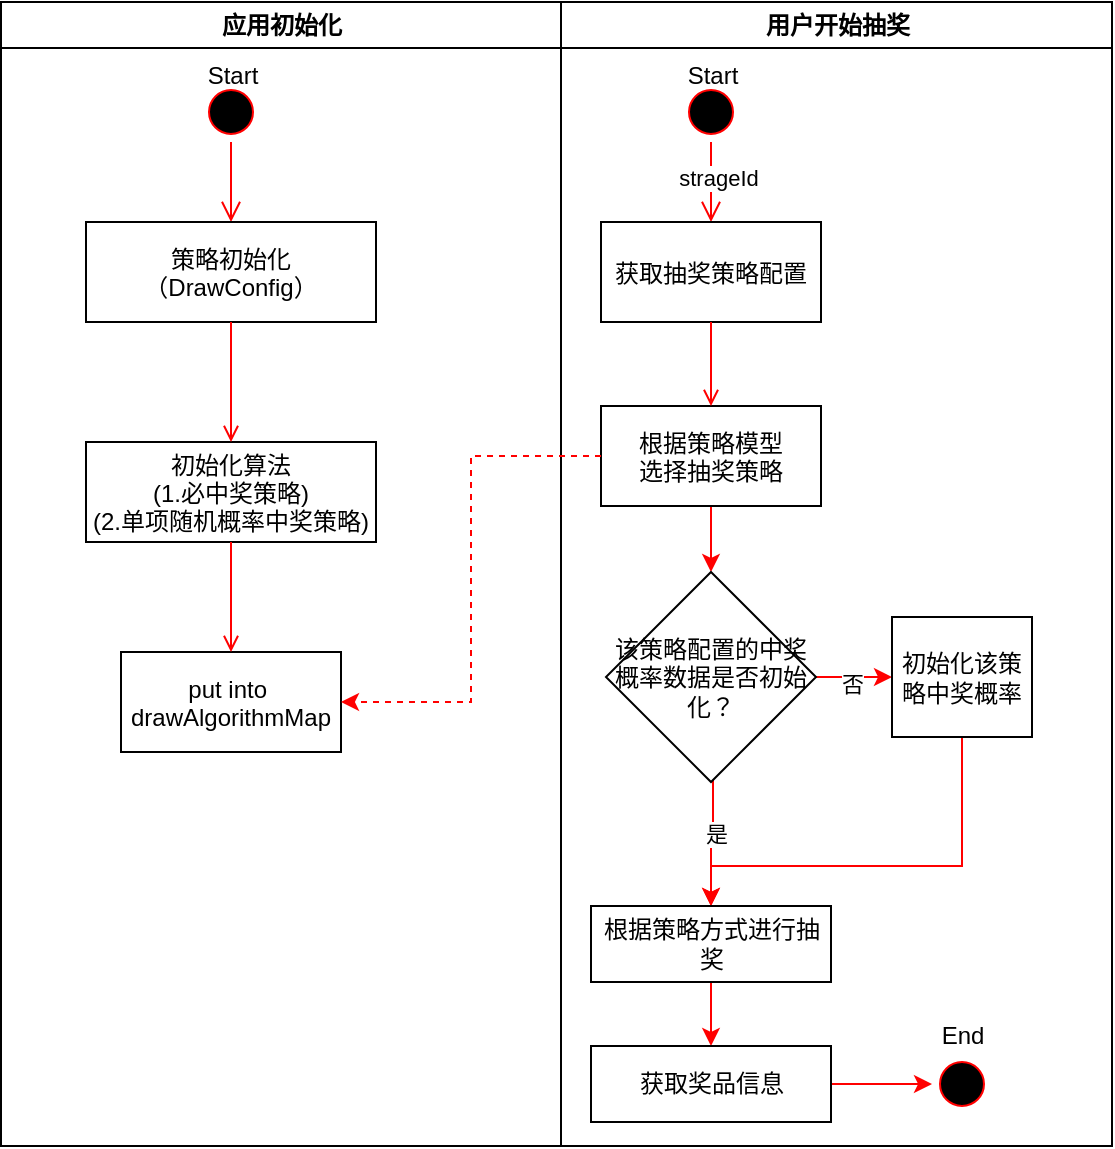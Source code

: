 <mxfile version="21.5.2" type="github">
  <diagram name="Page-1" id="e7e014a7-5840-1c2e-5031-d8a46d1fe8dd">
    <mxGraphModel dx="1173" dy="743" grid="1" gridSize="10" guides="1" tooltips="1" connect="1" arrows="1" fold="1" page="1" pageScale="1" pageWidth="1169" pageHeight="826" background="none" math="0" shadow="0">
      <root>
        <mxCell id="0" />
        <mxCell id="1" parent="0" />
        <mxCell id="2" value="应用初始化" style="swimlane;whiteSpace=wrap" parent="1" vertex="1">
          <mxGeometry x="164.5" y="128" width="280" height="572" as="geometry" />
        </mxCell>
        <mxCell id="5" value="" style="ellipse;shape=startState;fillColor=#000000;strokeColor=#ff0000;" parent="2" vertex="1">
          <mxGeometry x="100" y="40" width="30" height="30" as="geometry" />
        </mxCell>
        <mxCell id="6" value="" style="edgeStyle=elbowEdgeStyle;elbow=horizontal;verticalAlign=bottom;endArrow=open;endSize=8;strokeColor=#FF0000;endFill=1;rounded=0" parent="2" source="5" target="7" edge="1">
          <mxGeometry x="100" y="40" as="geometry">
            <mxPoint x="115" y="110" as="targetPoint" />
          </mxGeometry>
        </mxCell>
        <mxCell id="7" value="策略初始化&#xa;（DrawConfig）" style="" parent="2" vertex="1">
          <mxGeometry x="42.5" y="110" width="145" height="50" as="geometry" />
        </mxCell>
        <mxCell id="8" value="初始化算法&#xa;(1.必中奖策略)&#xa;(2.单项随机概率中奖策略)" style="" parent="2" vertex="1">
          <mxGeometry x="42.5" y="220" width="145" height="50" as="geometry" />
        </mxCell>
        <mxCell id="9" value="" style="endArrow=open;strokeColor=#FF0000;endFill=1;rounded=0" parent="2" source="7" target="8" edge="1">
          <mxGeometry relative="1" as="geometry" />
        </mxCell>
        <mxCell id="10" value="put into &#xa;drawAlgorithmMap" style="" parent="2" vertex="1">
          <mxGeometry x="60" y="325" width="110" height="50" as="geometry" />
        </mxCell>
        <mxCell id="11" value="" style="endArrow=open;strokeColor=#FF0000;endFill=1;rounded=0" parent="2" source="8" target="10" edge="1">
          <mxGeometry relative="1" as="geometry" />
        </mxCell>
        <mxCell id="8-UjEIPzGMRAqslCjQFr-67" value="Start" style="text;html=1;align=center;verticalAlign=middle;resizable=0;points=[];autosize=1;strokeColor=none;fillColor=none;" vertex="1" parent="2">
          <mxGeometry x="90" y="22" width="50" height="30" as="geometry" />
        </mxCell>
        <mxCell id="3" value="用户开始抽奖" style="swimlane;whiteSpace=wrap" parent="1" vertex="1">
          <mxGeometry x="444.5" y="128" width="275.5" height="572" as="geometry" />
        </mxCell>
        <mxCell id="13" value="" style="ellipse;shape=startState;fillColor=#000000;strokeColor=#ff0000;" parent="3" vertex="1">
          <mxGeometry x="60" y="40" width="30" height="30" as="geometry" />
        </mxCell>
        <mxCell id="14" value="" style="edgeStyle=elbowEdgeStyle;elbow=horizontal;verticalAlign=bottom;endArrow=open;endSize=8;strokeColor=#FF0000;endFill=1;rounded=0" parent="3" source="13" target="15" edge="1">
          <mxGeometry x="40" y="20" as="geometry">
            <mxPoint x="55" y="90" as="targetPoint" />
          </mxGeometry>
        </mxCell>
        <mxCell id="8-UjEIPzGMRAqslCjQFr-41" value="strageId" style="edgeLabel;html=1;align=center;verticalAlign=middle;resizable=0;points=[];" vertex="1" connectable="0" parent="14">
          <mxGeometry relative="1" as="geometry">
            <mxPoint x="3" y="-2" as="offset" />
          </mxGeometry>
        </mxCell>
        <mxCell id="15" value="获取抽奖策略配置" style="" parent="3" vertex="1">
          <mxGeometry x="20" y="110" width="110" height="50" as="geometry" />
        </mxCell>
        <mxCell id="8-UjEIPzGMRAqslCjQFr-47" value="" style="edgeStyle=orthogonalEdgeStyle;rounded=0;orthogonalLoop=1;jettySize=auto;html=1;strokeColor=#ff0000;" edge="1" parent="3" source="16" target="8-UjEIPzGMRAqslCjQFr-46">
          <mxGeometry relative="1" as="geometry" />
        </mxCell>
        <mxCell id="16" value="根据策略模型&#xa;选择抽奖策略" style="" parent="3" vertex="1">
          <mxGeometry x="20" y="202" width="110" height="50" as="geometry" />
        </mxCell>
        <mxCell id="17" value="" style="endArrow=open;strokeColor=#FF0000;endFill=1;rounded=0" parent="3" source="15" target="16" edge="1">
          <mxGeometry relative="1" as="geometry" />
        </mxCell>
        <mxCell id="8-UjEIPzGMRAqslCjQFr-52" value="" style="edgeStyle=orthogonalEdgeStyle;rounded=0;orthogonalLoop=1;jettySize=auto;html=1;strokeColor=#ff0000;entryX=0.5;entryY=0;entryDx=0;entryDy=0;" edge="1" parent="3" source="8-UjEIPzGMRAqslCjQFr-46" target="8-UjEIPzGMRAqslCjQFr-60">
          <mxGeometry relative="1" as="geometry">
            <mxPoint x="76" y="432.033" as="targetPoint" />
            <Array as="points">
              <mxPoint x="76" y="412" />
            </Array>
          </mxGeometry>
        </mxCell>
        <mxCell id="8-UjEIPzGMRAqslCjQFr-53" value="是" style="edgeLabel;html=1;align=center;verticalAlign=middle;resizable=0;points=[];" vertex="1" connectable="0" parent="8-UjEIPzGMRAqslCjQFr-52">
          <mxGeometry x="-0.127" y="2" relative="1" as="geometry">
            <mxPoint as="offset" />
          </mxGeometry>
        </mxCell>
        <mxCell id="8-UjEIPzGMRAqslCjQFr-57" value="" style="edgeStyle=orthogonalEdgeStyle;rounded=0;orthogonalLoop=1;jettySize=auto;html=1;strokeColor=#ff0000;" edge="1" parent="3" source="8-UjEIPzGMRAqslCjQFr-46" target="8-UjEIPzGMRAqslCjQFr-56">
          <mxGeometry relative="1" as="geometry" />
        </mxCell>
        <mxCell id="8-UjEIPzGMRAqslCjQFr-58" value="否" style="edgeLabel;html=1;align=center;verticalAlign=middle;resizable=0;points=[];" vertex="1" connectable="0" parent="8-UjEIPzGMRAqslCjQFr-57">
          <mxGeometry x="-0.172" y="-3" relative="1" as="geometry">
            <mxPoint as="offset" />
          </mxGeometry>
        </mxCell>
        <mxCell id="8-UjEIPzGMRAqslCjQFr-46" value="该策略配置的中奖概率数据是否初始化？" style="rhombus;whiteSpace=wrap;html=1;" vertex="1" parent="3">
          <mxGeometry x="22.5" y="285" width="105" height="105" as="geometry" />
        </mxCell>
        <mxCell id="8-UjEIPzGMRAqslCjQFr-61" value="" style="edgeStyle=orthogonalEdgeStyle;rounded=0;orthogonalLoop=1;jettySize=auto;html=1;strokeColor=#ff0000;" edge="1" parent="3" source="8-UjEIPzGMRAqslCjQFr-56" target="8-UjEIPzGMRAqslCjQFr-60">
          <mxGeometry relative="1" as="geometry">
            <Array as="points">
              <mxPoint x="201" y="432" />
              <mxPoint x="75" y="432" />
            </Array>
          </mxGeometry>
        </mxCell>
        <mxCell id="8-UjEIPzGMRAqslCjQFr-56" value="初始化该策略中奖概率" style="whiteSpace=wrap;html=1;" vertex="1" parent="3">
          <mxGeometry x="165.5" y="307.5" width="70" height="60" as="geometry" />
        </mxCell>
        <mxCell id="8-UjEIPzGMRAqslCjQFr-63" value="" style="edgeStyle=orthogonalEdgeStyle;rounded=0;orthogonalLoop=1;jettySize=auto;html=1;strokeColor=#ff0000;" edge="1" parent="3" source="8-UjEIPzGMRAqslCjQFr-60" target="8-UjEIPzGMRAqslCjQFr-62">
          <mxGeometry relative="1" as="geometry" />
        </mxCell>
        <mxCell id="8-UjEIPzGMRAqslCjQFr-60" value="根据策略方式进行抽奖" style="whiteSpace=wrap;html=1;" vertex="1" parent="3">
          <mxGeometry x="15" y="452" width="120" height="38" as="geometry" />
        </mxCell>
        <mxCell id="8-UjEIPzGMRAqslCjQFr-65" value="" style="edgeStyle=orthogonalEdgeStyle;rounded=0;orthogonalLoop=1;jettySize=auto;html=1;strokeColor=#ff0000;" edge="1" parent="3" source="8-UjEIPzGMRAqslCjQFr-62" target="8-UjEIPzGMRAqslCjQFr-64">
          <mxGeometry relative="1" as="geometry" />
        </mxCell>
        <mxCell id="8-UjEIPzGMRAqslCjQFr-62" value="获取奖品信息" style="whiteSpace=wrap;html=1;" vertex="1" parent="3">
          <mxGeometry x="15" y="522" width="120" height="38" as="geometry" />
        </mxCell>
        <mxCell id="8-UjEIPzGMRAqslCjQFr-64" value="" style="ellipse;shape=startState;fillColor=#000000;strokeColor=#ff0000;" vertex="1" parent="3">
          <mxGeometry x="185.5" y="526" width="30" height="30" as="geometry" />
        </mxCell>
        <mxCell id="8-UjEIPzGMRAqslCjQFr-66" value="Start" style="text;html=1;align=center;verticalAlign=middle;resizable=0;points=[];autosize=1;strokeColor=none;fillColor=none;" vertex="1" parent="3">
          <mxGeometry x="50" y="22" width="50" height="30" as="geometry" />
        </mxCell>
        <mxCell id="8-UjEIPzGMRAqslCjQFr-68" value="End" style="text;html=1;align=center;verticalAlign=middle;resizable=0;points=[];autosize=1;strokeColor=none;fillColor=none;" vertex="1" parent="3">
          <mxGeometry x="180.5" y="502" width="40" height="30" as="geometry" />
        </mxCell>
        <mxCell id="8-UjEIPzGMRAqslCjQFr-45" style="edgeStyle=orthogonalEdgeStyle;rounded=0;orthogonalLoop=1;jettySize=auto;html=1;entryX=1;entryY=0.5;entryDx=0;entryDy=0;dashed=1;strokeColor=#ff0000;" edge="1" parent="1" source="16" target="10">
          <mxGeometry relative="1" as="geometry" />
        </mxCell>
      </root>
    </mxGraphModel>
  </diagram>
</mxfile>
